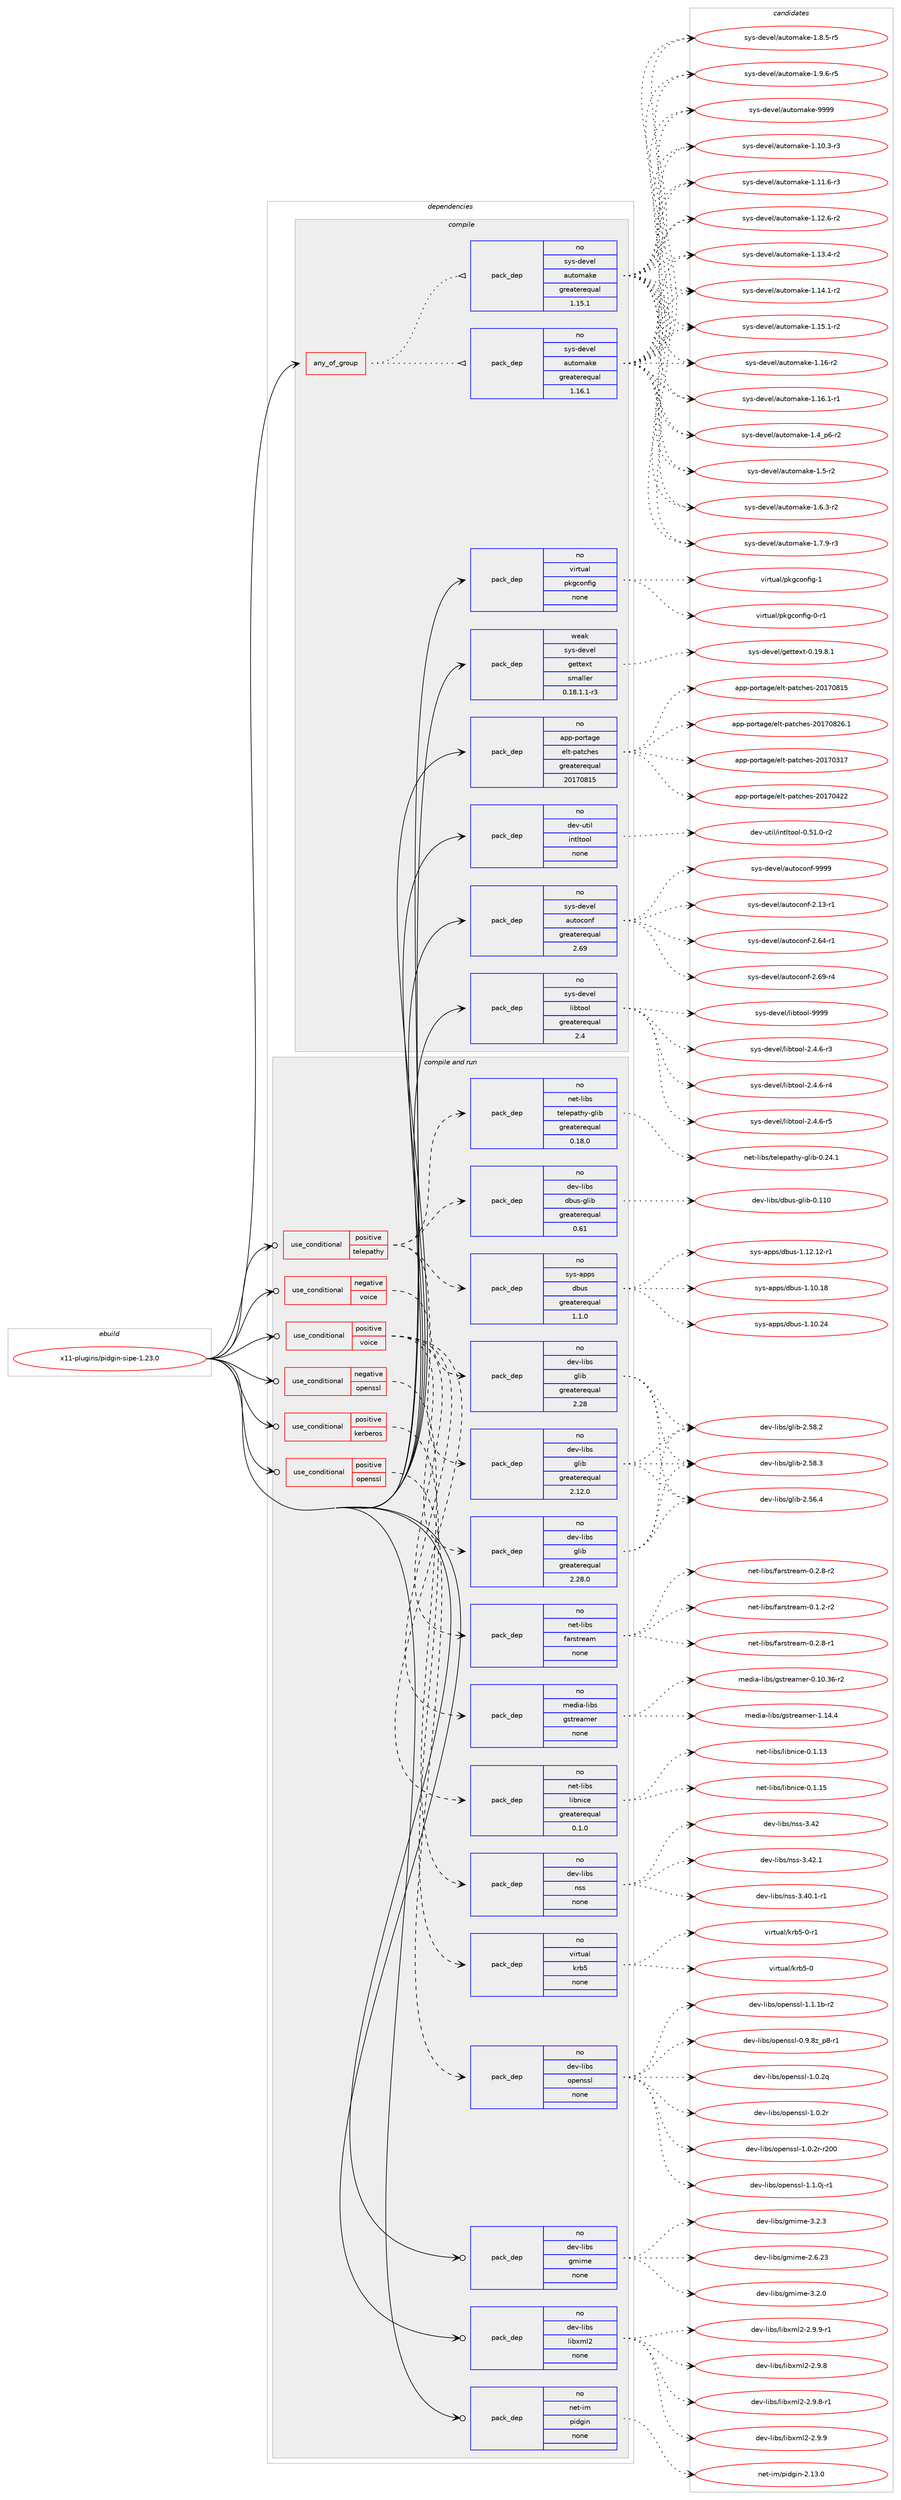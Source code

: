 digraph prolog {

# *************
# Graph options
# *************

newrank=true;
concentrate=true;
compound=true;
graph [rankdir=LR,fontname=Helvetica,fontsize=10,ranksep=1.5];#, ranksep=2.5, nodesep=0.2];
edge  [arrowhead=vee];
node  [fontname=Helvetica,fontsize=10];

# **********
# The ebuild
# **********

subgraph cluster_leftcol {
color=gray;
rank=same;
label=<<i>ebuild</i>>;
id [label="x11-plugins/pidgin-sipe-1.23.0", color=red, width=4, href="../x11-plugins/pidgin-sipe-1.23.0.svg"];
}

# ****************
# The dependencies
# ****************

subgraph cluster_midcol {
color=gray;
label=<<i>dependencies</i>>;
subgraph cluster_compile {
fillcolor="#eeeeee";
style=filled;
label=<<i>compile</i>>;
subgraph any28770 {
dependency1766891 [label=<<TABLE BORDER="0" CELLBORDER="1" CELLSPACING="0" CELLPADDING="4"><TR><TD CELLPADDING="10">any_of_group</TD></TR></TABLE>>, shape=none, color=red];subgraph pack1270157 {
dependency1766892 [label=<<TABLE BORDER="0" CELLBORDER="1" CELLSPACING="0" CELLPADDING="4" WIDTH="220"><TR><TD ROWSPAN="6" CELLPADDING="30">pack_dep</TD></TR><TR><TD WIDTH="110">no</TD></TR><TR><TD>sys-devel</TD></TR><TR><TD>automake</TD></TR><TR><TD>greaterequal</TD></TR><TR><TD>1.16.1</TD></TR></TABLE>>, shape=none, color=blue];
}
dependency1766891:e -> dependency1766892:w [weight=20,style="dotted",arrowhead="oinv"];
subgraph pack1270158 {
dependency1766893 [label=<<TABLE BORDER="0" CELLBORDER="1" CELLSPACING="0" CELLPADDING="4" WIDTH="220"><TR><TD ROWSPAN="6" CELLPADDING="30">pack_dep</TD></TR><TR><TD WIDTH="110">no</TD></TR><TR><TD>sys-devel</TD></TR><TR><TD>automake</TD></TR><TR><TD>greaterequal</TD></TR><TR><TD>1.15.1</TD></TR></TABLE>>, shape=none, color=blue];
}
dependency1766891:e -> dependency1766893:w [weight=20,style="dotted",arrowhead="oinv"];
}
id:e -> dependency1766891:w [weight=20,style="solid",arrowhead="vee"];
subgraph pack1270159 {
dependency1766894 [label=<<TABLE BORDER="0" CELLBORDER="1" CELLSPACING="0" CELLPADDING="4" WIDTH="220"><TR><TD ROWSPAN="6" CELLPADDING="30">pack_dep</TD></TR><TR><TD WIDTH="110">no</TD></TR><TR><TD>app-portage</TD></TR><TR><TD>elt-patches</TD></TR><TR><TD>greaterequal</TD></TR><TR><TD>20170815</TD></TR></TABLE>>, shape=none, color=blue];
}
id:e -> dependency1766894:w [weight=20,style="solid",arrowhead="vee"];
subgraph pack1270160 {
dependency1766895 [label=<<TABLE BORDER="0" CELLBORDER="1" CELLSPACING="0" CELLPADDING="4" WIDTH="220"><TR><TD ROWSPAN="6" CELLPADDING="30">pack_dep</TD></TR><TR><TD WIDTH="110">no</TD></TR><TR><TD>dev-util</TD></TR><TR><TD>intltool</TD></TR><TR><TD>none</TD></TR><TR><TD></TD></TR></TABLE>>, shape=none, color=blue];
}
id:e -> dependency1766895:w [weight=20,style="solid",arrowhead="vee"];
subgraph pack1270161 {
dependency1766896 [label=<<TABLE BORDER="0" CELLBORDER="1" CELLSPACING="0" CELLPADDING="4" WIDTH="220"><TR><TD ROWSPAN="6" CELLPADDING="30">pack_dep</TD></TR><TR><TD WIDTH="110">no</TD></TR><TR><TD>sys-devel</TD></TR><TR><TD>autoconf</TD></TR><TR><TD>greaterequal</TD></TR><TR><TD>2.69</TD></TR></TABLE>>, shape=none, color=blue];
}
id:e -> dependency1766896:w [weight=20,style="solid",arrowhead="vee"];
subgraph pack1270162 {
dependency1766897 [label=<<TABLE BORDER="0" CELLBORDER="1" CELLSPACING="0" CELLPADDING="4" WIDTH="220"><TR><TD ROWSPAN="6" CELLPADDING="30">pack_dep</TD></TR><TR><TD WIDTH="110">no</TD></TR><TR><TD>sys-devel</TD></TR><TR><TD>libtool</TD></TR><TR><TD>greaterequal</TD></TR><TR><TD>2.4</TD></TR></TABLE>>, shape=none, color=blue];
}
id:e -> dependency1766897:w [weight=20,style="solid",arrowhead="vee"];
subgraph pack1270163 {
dependency1766898 [label=<<TABLE BORDER="0" CELLBORDER="1" CELLSPACING="0" CELLPADDING="4" WIDTH="220"><TR><TD ROWSPAN="6" CELLPADDING="30">pack_dep</TD></TR><TR><TD WIDTH="110">no</TD></TR><TR><TD>virtual</TD></TR><TR><TD>pkgconfig</TD></TR><TR><TD>none</TD></TR><TR><TD></TD></TR></TABLE>>, shape=none, color=blue];
}
id:e -> dependency1766898:w [weight=20,style="solid",arrowhead="vee"];
subgraph pack1270164 {
dependency1766899 [label=<<TABLE BORDER="0" CELLBORDER="1" CELLSPACING="0" CELLPADDING="4" WIDTH="220"><TR><TD ROWSPAN="6" CELLPADDING="30">pack_dep</TD></TR><TR><TD WIDTH="110">weak</TD></TR><TR><TD>sys-devel</TD></TR><TR><TD>gettext</TD></TR><TR><TD>smaller</TD></TR><TR><TD>0.18.1.1-r3</TD></TR></TABLE>>, shape=none, color=blue];
}
id:e -> dependency1766899:w [weight=20,style="solid",arrowhead="vee"];
}
subgraph cluster_compileandrun {
fillcolor="#eeeeee";
style=filled;
label=<<i>compile and run</i>>;
subgraph cond466953 {
dependency1766900 [label=<<TABLE BORDER="0" CELLBORDER="1" CELLSPACING="0" CELLPADDING="4"><TR><TD ROWSPAN="3" CELLPADDING="10">use_conditional</TD></TR><TR><TD>negative</TD></TR><TR><TD>openssl</TD></TR></TABLE>>, shape=none, color=red];
subgraph pack1270165 {
dependency1766901 [label=<<TABLE BORDER="0" CELLBORDER="1" CELLSPACING="0" CELLPADDING="4" WIDTH="220"><TR><TD ROWSPAN="6" CELLPADDING="30">pack_dep</TD></TR><TR><TD WIDTH="110">no</TD></TR><TR><TD>dev-libs</TD></TR><TR><TD>nss</TD></TR><TR><TD>none</TD></TR><TR><TD></TD></TR></TABLE>>, shape=none, color=blue];
}
dependency1766900:e -> dependency1766901:w [weight=20,style="dashed",arrowhead="vee"];
}
id:e -> dependency1766900:w [weight=20,style="solid",arrowhead="odotvee"];
subgraph cond466954 {
dependency1766902 [label=<<TABLE BORDER="0" CELLBORDER="1" CELLSPACING="0" CELLPADDING="4"><TR><TD ROWSPAN="3" CELLPADDING="10">use_conditional</TD></TR><TR><TD>negative</TD></TR><TR><TD>voice</TD></TR></TABLE>>, shape=none, color=red];
subgraph pack1270166 {
dependency1766903 [label=<<TABLE BORDER="0" CELLBORDER="1" CELLSPACING="0" CELLPADDING="4" WIDTH="220"><TR><TD ROWSPAN="6" CELLPADDING="30">pack_dep</TD></TR><TR><TD WIDTH="110">no</TD></TR><TR><TD>dev-libs</TD></TR><TR><TD>glib</TD></TR><TR><TD>greaterequal</TD></TR><TR><TD>2.12.0</TD></TR></TABLE>>, shape=none, color=blue];
}
dependency1766902:e -> dependency1766903:w [weight=20,style="dashed",arrowhead="vee"];
}
id:e -> dependency1766902:w [weight=20,style="solid",arrowhead="odotvee"];
subgraph cond466955 {
dependency1766904 [label=<<TABLE BORDER="0" CELLBORDER="1" CELLSPACING="0" CELLPADDING="4"><TR><TD ROWSPAN="3" CELLPADDING="10">use_conditional</TD></TR><TR><TD>positive</TD></TR><TR><TD>kerberos</TD></TR></TABLE>>, shape=none, color=red];
subgraph pack1270167 {
dependency1766905 [label=<<TABLE BORDER="0" CELLBORDER="1" CELLSPACING="0" CELLPADDING="4" WIDTH="220"><TR><TD ROWSPAN="6" CELLPADDING="30">pack_dep</TD></TR><TR><TD WIDTH="110">no</TD></TR><TR><TD>virtual</TD></TR><TR><TD>krb5</TD></TR><TR><TD>none</TD></TR><TR><TD></TD></TR></TABLE>>, shape=none, color=blue];
}
dependency1766904:e -> dependency1766905:w [weight=20,style="dashed",arrowhead="vee"];
}
id:e -> dependency1766904:w [weight=20,style="solid",arrowhead="odotvee"];
subgraph cond466956 {
dependency1766906 [label=<<TABLE BORDER="0" CELLBORDER="1" CELLSPACING="0" CELLPADDING="4"><TR><TD ROWSPAN="3" CELLPADDING="10">use_conditional</TD></TR><TR><TD>positive</TD></TR><TR><TD>openssl</TD></TR></TABLE>>, shape=none, color=red];
subgraph pack1270168 {
dependency1766907 [label=<<TABLE BORDER="0" CELLBORDER="1" CELLSPACING="0" CELLPADDING="4" WIDTH="220"><TR><TD ROWSPAN="6" CELLPADDING="30">pack_dep</TD></TR><TR><TD WIDTH="110">no</TD></TR><TR><TD>dev-libs</TD></TR><TR><TD>openssl</TD></TR><TR><TD>none</TD></TR><TR><TD></TD></TR></TABLE>>, shape=none, color=blue];
}
dependency1766906:e -> dependency1766907:w [weight=20,style="dashed",arrowhead="vee"];
}
id:e -> dependency1766906:w [weight=20,style="solid",arrowhead="odotvee"];
subgraph cond466957 {
dependency1766908 [label=<<TABLE BORDER="0" CELLBORDER="1" CELLSPACING="0" CELLPADDING="4"><TR><TD ROWSPAN="3" CELLPADDING="10">use_conditional</TD></TR><TR><TD>positive</TD></TR><TR><TD>telepathy</TD></TR></TABLE>>, shape=none, color=red];
subgraph pack1270169 {
dependency1766909 [label=<<TABLE BORDER="0" CELLBORDER="1" CELLSPACING="0" CELLPADDING="4" WIDTH="220"><TR><TD ROWSPAN="6" CELLPADDING="30">pack_dep</TD></TR><TR><TD WIDTH="110">no</TD></TR><TR><TD>sys-apps</TD></TR><TR><TD>dbus</TD></TR><TR><TD>greaterequal</TD></TR><TR><TD>1.1.0</TD></TR></TABLE>>, shape=none, color=blue];
}
dependency1766908:e -> dependency1766909:w [weight=20,style="dashed",arrowhead="vee"];
subgraph pack1270170 {
dependency1766910 [label=<<TABLE BORDER="0" CELLBORDER="1" CELLSPACING="0" CELLPADDING="4" WIDTH="220"><TR><TD ROWSPAN="6" CELLPADDING="30">pack_dep</TD></TR><TR><TD WIDTH="110">no</TD></TR><TR><TD>dev-libs</TD></TR><TR><TD>dbus-glib</TD></TR><TR><TD>greaterequal</TD></TR><TR><TD>0.61</TD></TR></TABLE>>, shape=none, color=blue];
}
dependency1766908:e -> dependency1766910:w [weight=20,style="dashed",arrowhead="vee"];
subgraph pack1270171 {
dependency1766911 [label=<<TABLE BORDER="0" CELLBORDER="1" CELLSPACING="0" CELLPADDING="4" WIDTH="220"><TR><TD ROWSPAN="6" CELLPADDING="30">pack_dep</TD></TR><TR><TD WIDTH="110">no</TD></TR><TR><TD>dev-libs</TD></TR><TR><TD>glib</TD></TR><TR><TD>greaterequal</TD></TR><TR><TD>2.28</TD></TR></TABLE>>, shape=none, color=blue];
}
dependency1766908:e -> dependency1766911:w [weight=20,style="dashed",arrowhead="vee"];
subgraph pack1270172 {
dependency1766912 [label=<<TABLE BORDER="0" CELLBORDER="1" CELLSPACING="0" CELLPADDING="4" WIDTH="220"><TR><TD ROWSPAN="6" CELLPADDING="30">pack_dep</TD></TR><TR><TD WIDTH="110">no</TD></TR><TR><TD>net-libs</TD></TR><TR><TD>telepathy-glib</TD></TR><TR><TD>greaterequal</TD></TR><TR><TD>0.18.0</TD></TR></TABLE>>, shape=none, color=blue];
}
dependency1766908:e -> dependency1766912:w [weight=20,style="dashed",arrowhead="vee"];
}
id:e -> dependency1766908:w [weight=20,style="solid",arrowhead="odotvee"];
subgraph cond466958 {
dependency1766913 [label=<<TABLE BORDER="0" CELLBORDER="1" CELLSPACING="0" CELLPADDING="4"><TR><TD ROWSPAN="3" CELLPADDING="10">use_conditional</TD></TR><TR><TD>positive</TD></TR><TR><TD>voice</TD></TR></TABLE>>, shape=none, color=red];
subgraph pack1270173 {
dependency1766914 [label=<<TABLE BORDER="0" CELLBORDER="1" CELLSPACING="0" CELLPADDING="4" WIDTH="220"><TR><TD ROWSPAN="6" CELLPADDING="30">pack_dep</TD></TR><TR><TD WIDTH="110">no</TD></TR><TR><TD>dev-libs</TD></TR><TR><TD>glib</TD></TR><TR><TD>greaterequal</TD></TR><TR><TD>2.28.0</TD></TR></TABLE>>, shape=none, color=blue];
}
dependency1766913:e -> dependency1766914:w [weight=20,style="dashed",arrowhead="vee"];
subgraph pack1270174 {
dependency1766915 [label=<<TABLE BORDER="0" CELLBORDER="1" CELLSPACING="0" CELLPADDING="4" WIDTH="220"><TR><TD ROWSPAN="6" CELLPADDING="30">pack_dep</TD></TR><TR><TD WIDTH="110">no</TD></TR><TR><TD>net-libs</TD></TR><TR><TD>libnice</TD></TR><TR><TD>greaterequal</TD></TR><TR><TD>0.1.0</TD></TR></TABLE>>, shape=none, color=blue];
}
dependency1766913:e -> dependency1766915:w [weight=20,style="dashed",arrowhead="vee"];
subgraph pack1270175 {
dependency1766916 [label=<<TABLE BORDER="0" CELLBORDER="1" CELLSPACING="0" CELLPADDING="4" WIDTH="220"><TR><TD ROWSPAN="6" CELLPADDING="30">pack_dep</TD></TR><TR><TD WIDTH="110">no</TD></TR><TR><TD>media-libs</TD></TR><TR><TD>gstreamer</TD></TR><TR><TD>none</TD></TR><TR><TD></TD></TR></TABLE>>, shape=none, color=blue];
}
dependency1766913:e -> dependency1766916:w [weight=20,style="dashed",arrowhead="vee"];
subgraph pack1270176 {
dependency1766917 [label=<<TABLE BORDER="0" CELLBORDER="1" CELLSPACING="0" CELLPADDING="4" WIDTH="220"><TR><TD ROWSPAN="6" CELLPADDING="30">pack_dep</TD></TR><TR><TD WIDTH="110">no</TD></TR><TR><TD>net-libs</TD></TR><TR><TD>farstream</TD></TR><TR><TD>none</TD></TR><TR><TD></TD></TR></TABLE>>, shape=none, color=blue];
}
dependency1766913:e -> dependency1766917:w [weight=20,style="dashed",arrowhead="vee"];
}
id:e -> dependency1766913:w [weight=20,style="solid",arrowhead="odotvee"];
subgraph pack1270177 {
dependency1766918 [label=<<TABLE BORDER="0" CELLBORDER="1" CELLSPACING="0" CELLPADDING="4" WIDTH="220"><TR><TD ROWSPAN="6" CELLPADDING="30">pack_dep</TD></TR><TR><TD WIDTH="110">no</TD></TR><TR><TD>dev-libs</TD></TR><TR><TD>gmime</TD></TR><TR><TD>none</TD></TR><TR><TD></TD></TR></TABLE>>, shape=none, color=blue];
}
id:e -> dependency1766918:w [weight=20,style="solid",arrowhead="odotvee"];
subgraph pack1270178 {
dependency1766919 [label=<<TABLE BORDER="0" CELLBORDER="1" CELLSPACING="0" CELLPADDING="4" WIDTH="220"><TR><TD ROWSPAN="6" CELLPADDING="30">pack_dep</TD></TR><TR><TD WIDTH="110">no</TD></TR><TR><TD>dev-libs</TD></TR><TR><TD>libxml2</TD></TR><TR><TD>none</TD></TR><TR><TD></TD></TR></TABLE>>, shape=none, color=blue];
}
id:e -> dependency1766919:w [weight=20,style="solid",arrowhead="odotvee"];
subgraph pack1270179 {
dependency1766920 [label=<<TABLE BORDER="0" CELLBORDER="1" CELLSPACING="0" CELLPADDING="4" WIDTH="220"><TR><TD ROWSPAN="6" CELLPADDING="30">pack_dep</TD></TR><TR><TD WIDTH="110">no</TD></TR><TR><TD>net-im</TD></TR><TR><TD>pidgin</TD></TR><TR><TD>none</TD></TR><TR><TD></TD></TR></TABLE>>, shape=none, color=blue];
}
id:e -> dependency1766920:w [weight=20,style="solid",arrowhead="odotvee"];
}
subgraph cluster_run {
fillcolor="#eeeeee";
style=filled;
label=<<i>run</i>>;
}
}

# **************
# The candidates
# **************

subgraph cluster_choices {
rank=same;
color=gray;
label=<<i>candidates</i>>;

subgraph choice1270157 {
color=black;
nodesep=1;
choice11512111545100101118101108479711711611110997107101454946494846514511451 [label="sys-devel/automake-1.10.3-r3", color=red, width=4,href="../sys-devel/automake-1.10.3-r3.svg"];
choice11512111545100101118101108479711711611110997107101454946494946544511451 [label="sys-devel/automake-1.11.6-r3", color=red, width=4,href="../sys-devel/automake-1.11.6-r3.svg"];
choice11512111545100101118101108479711711611110997107101454946495046544511450 [label="sys-devel/automake-1.12.6-r2", color=red, width=4,href="../sys-devel/automake-1.12.6-r2.svg"];
choice11512111545100101118101108479711711611110997107101454946495146524511450 [label="sys-devel/automake-1.13.4-r2", color=red, width=4,href="../sys-devel/automake-1.13.4-r2.svg"];
choice11512111545100101118101108479711711611110997107101454946495246494511450 [label="sys-devel/automake-1.14.1-r2", color=red, width=4,href="../sys-devel/automake-1.14.1-r2.svg"];
choice11512111545100101118101108479711711611110997107101454946495346494511450 [label="sys-devel/automake-1.15.1-r2", color=red, width=4,href="../sys-devel/automake-1.15.1-r2.svg"];
choice1151211154510010111810110847971171161111099710710145494649544511450 [label="sys-devel/automake-1.16-r2", color=red, width=4,href="../sys-devel/automake-1.16-r2.svg"];
choice11512111545100101118101108479711711611110997107101454946495446494511449 [label="sys-devel/automake-1.16.1-r1", color=red, width=4,href="../sys-devel/automake-1.16.1-r1.svg"];
choice115121115451001011181011084797117116111109971071014549465295112544511450 [label="sys-devel/automake-1.4_p6-r2", color=red, width=4,href="../sys-devel/automake-1.4_p6-r2.svg"];
choice11512111545100101118101108479711711611110997107101454946534511450 [label="sys-devel/automake-1.5-r2", color=red, width=4,href="../sys-devel/automake-1.5-r2.svg"];
choice115121115451001011181011084797117116111109971071014549465446514511450 [label="sys-devel/automake-1.6.3-r2", color=red, width=4,href="../sys-devel/automake-1.6.3-r2.svg"];
choice115121115451001011181011084797117116111109971071014549465546574511451 [label="sys-devel/automake-1.7.9-r3", color=red, width=4,href="../sys-devel/automake-1.7.9-r3.svg"];
choice115121115451001011181011084797117116111109971071014549465646534511453 [label="sys-devel/automake-1.8.5-r5", color=red, width=4,href="../sys-devel/automake-1.8.5-r5.svg"];
choice115121115451001011181011084797117116111109971071014549465746544511453 [label="sys-devel/automake-1.9.6-r5", color=red, width=4,href="../sys-devel/automake-1.9.6-r5.svg"];
choice115121115451001011181011084797117116111109971071014557575757 [label="sys-devel/automake-9999", color=red, width=4,href="../sys-devel/automake-9999.svg"];
dependency1766892:e -> choice11512111545100101118101108479711711611110997107101454946494846514511451:w [style=dotted,weight="100"];
dependency1766892:e -> choice11512111545100101118101108479711711611110997107101454946494946544511451:w [style=dotted,weight="100"];
dependency1766892:e -> choice11512111545100101118101108479711711611110997107101454946495046544511450:w [style=dotted,weight="100"];
dependency1766892:e -> choice11512111545100101118101108479711711611110997107101454946495146524511450:w [style=dotted,weight="100"];
dependency1766892:e -> choice11512111545100101118101108479711711611110997107101454946495246494511450:w [style=dotted,weight="100"];
dependency1766892:e -> choice11512111545100101118101108479711711611110997107101454946495346494511450:w [style=dotted,weight="100"];
dependency1766892:e -> choice1151211154510010111810110847971171161111099710710145494649544511450:w [style=dotted,weight="100"];
dependency1766892:e -> choice11512111545100101118101108479711711611110997107101454946495446494511449:w [style=dotted,weight="100"];
dependency1766892:e -> choice115121115451001011181011084797117116111109971071014549465295112544511450:w [style=dotted,weight="100"];
dependency1766892:e -> choice11512111545100101118101108479711711611110997107101454946534511450:w [style=dotted,weight="100"];
dependency1766892:e -> choice115121115451001011181011084797117116111109971071014549465446514511450:w [style=dotted,weight="100"];
dependency1766892:e -> choice115121115451001011181011084797117116111109971071014549465546574511451:w [style=dotted,weight="100"];
dependency1766892:e -> choice115121115451001011181011084797117116111109971071014549465646534511453:w [style=dotted,weight="100"];
dependency1766892:e -> choice115121115451001011181011084797117116111109971071014549465746544511453:w [style=dotted,weight="100"];
dependency1766892:e -> choice115121115451001011181011084797117116111109971071014557575757:w [style=dotted,weight="100"];
}
subgraph choice1270158 {
color=black;
nodesep=1;
choice11512111545100101118101108479711711611110997107101454946494846514511451 [label="sys-devel/automake-1.10.3-r3", color=red, width=4,href="../sys-devel/automake-1.10.3-r3.svg"];
choice11512111545100101118101108479711711611110997107101454946494946544511451 [label="sys-devel/automake-1.11.6-r3", color=red, width=4,href="../sys-devel/automake-1.11.6-r3.svg"];
choice11512111545100101118101108479711711611110997107101454946495046544511450 [label="sys-devel/automake-1.12.6-r2", color=red, width=4,href="../sys-devel/automake-1.12.6-r2.svg"];
choice11512111545100101118101108479711711611110997107101454946495146524511450 [label="sys-devel/automake-1.13.4-r2", color=red, width=4,href="../sys-devel/automake-1.13.4-r2.svg"];
choice11512111545100101118101108479711711611110997107101454946495246494511450 [label="sys-devel/automake-1.14.1-r2", color=red, width=4,href="../sys-devel/automake-1.14.1-r2.svg"];
choice11512111545100101118101108479711711611110997107101454946495346494511450 [label="sys-devel/automake-1.15.1-r2", color=red, width=4,href="../sys-devel/automake-1.15.1-r2.svg"];
choice1151211154510010111810110847971171161111099710710145494649544511450 [label="sys-devel/automake-1.16-r2", color=red, width=4,href="../sys-devel/automake-1.16-r2.svg"];
choice11512111545100101118101108479711711611110997107101454946495446494511449 [label="sys-devel/automake-1.16.1-r1", color=red, width=4,href="../sys-devel/automake-1.16.1-r1.svg"];
choice115121115451001011181011084797117116111109971071014549465295112544511450 [label="sys-devel/automake-1.4_p6-r2", color=red, width=4,href="../sys-devel/automake-1.4_p6-r2.svg"];
choice11512111545100101118101108479711711611110997107101454946534511450 [label="sys-devel/automake-1.5-r2", color=red, width=4,href="../sys-devel/automake-1.5-r2.svg"];
choice115121115451001011181011084797117116111109971071014549465446514511450 [label="sys-devel/automake-1.6.3-r2", color=red, width=4,href="../sys-devel/automake-1.6.3-r2.svg"];
choice115121115451001011181011084797117116111109971071014549465546574511451 [label="sys-devel/automake-1.7.9-r3", color=red, width=4,href="../sys-devel/automake-1.7.9-r3.svg"];
choice115121115451001011181011084797117116111109971071014549465646534511453 [label="sys-devel/automake-1.8.5-r5", color=red, width=4,href="../sys-devel/automake-1.8.5-r5.svg"];
choice115121115451001011181011084797117116111109971071014549465746544511453 [label="sys-devel/automake-1.9.6-r5", color=red, width=4,href="../sys-devel/automake-1.9.6-r5.svg"];
choice115121115451001011181011084797117116111109971071014557575757 [label="sys-devel/automake-9999", color=red, width=4,href="../sys-devel/automake-9999.svg"];
dependency1766893:e -> choice11512111545100101118101108479711711611110997107101454946494846514511451:w [style=dotted,weight="100"];
dependency1766893:e -> choice11512111545100101118101108479711711611110997107101454946494946544511451:w [style=dotted,weight="100"];
dependency1766893:e -> choice11512111545100101118101108479711711611110997107101454946495046544511450:w [style=dotted,weight="100"];
dependency1766893:e -> choice11512111545100101118101108479711711611110997107101454946495146524511450:w [style=dotted,weight="100"];
dependency1766893:e -> choice11512111545100101118101108479711711611110997107101454946495246494511450:w [style=dotted,weight="100"];
dependency1766893:e -> choice11512111545100101118101108479711711611110997107101454946495346494511450:w [style=dotted,weight="100"];
dependency1766893:e -> choice1151211154510010111810110847971171161111099710710145494649544511450:w [style=dotted,weight="100"];
dependency1766893:e -> choice11512111545100101118101108479711711611110997107101454946495446494511449:w [style=dotted,weight="100"];
dependency1766893:e -> choice115121115451001011181011084797117116111109971071014549465295112544511450:w [style=dotted,weight="100"];
dependency1766893:e -> choice11512111545100101118101108479711711611110997107101454946534511450:w [style=dotted,weight="100"];
dependency1766893:e -> choice115121115451001011181011084797117116111109971071014549465446514511450:w [style=dotted,weight="100"];
dependency1766893:e -> choice115121115451001011181011084797117116111109971071014549465546574511451:w [style=dotted,weight="100"];
dependency1766893:e -> choice115121115451001011181011084797117116111109971071014549465646534511453:w [style=dotted,weight="100"];
dependency1766893:e -> choice115121115451001011181011084797117116111109971071014549465746544511453:w [style=dotted,weight="100"];
dependency1766893:e -> choice115121115451001011181011084797117116111109971071014557575757:w [style=dotted,weight="100"];
}
subgraph choice1270159 {
color=black;
nodesep=1;
choice97112112451121111141169710310147101108116451129711699104101115455048495548514955 [label="app-portage/elt-patches-20170317", color=red, width=4,href="../app-portage/elt-patches-20170317.svg"];
choice97112112451121111141169710310147101108116451129711699104101115455048495548525050 [label="app-portage/elt-patches-20170422", color=red, width=4,href="../app-portage/elt-patches-20170422.svg"];
choice97112112451121111141169710310147101108116451129711699104101115455048495548564953 [label="app-portage/elt-patches-20170815", color=red, width=4,href="../app-portage/elt-patches-20170815.svg"];
choice971121124511211111411697103101471011081164511297116991041011154550484955485650544649 [label="app-portage/elt-patches-20170826.1", color=red, width=4,href="../app-portage/elt-patches-20170826.1.svg"];
dependency1766894:e -> choice97112112451121111141169710310147101108116451129711699104101115455048495548514955:w [style=dotted,weight="100"];
dependency1766894:e -> choice97112112451121111141169710310147101108116451129711699104101115455048495548525050:w [style=dotted,weight="100"];
dependency1766894:e -> choice97112112451121111141169710310147101108116451129711699104101115455048495548564953:w [style=dotted,weight="100"];
dependency1766894:e -> choice971121124511211111411697103101471011081164511297116991041011154550484955485650544649:w [style=dotted,weight="100"];
}
subgraph choice1270160 {
color=black;
nodesep=1;
choice1001011184511711610510847105110116108116111111108454846534946484511450 [label="dev-util/intltool-0.51.0-r2", color=red, width=4,href="../dev-util/intltool-0.51.0-r2.svg"];
dependency1766895:e -> choice1001011184511711610510847105110116108116111111108454846534946484511450:w [style=dotted,weight="100"];
}
subgraph choice1270161 {
color=black;
nodesep=1;
choice1151211154510010111810110847971171161119911111010245504649514511449 [label="sys-devel/autoconf-2.13-r1", color=red, width=4,href="../sys-devel/autoconf-2.13-r1.svg"];
choice1151211154510010111810110847971171161119911111010245504654524511449 [label="sys-devel/autoconf-2.64-r1", color=red, width=4,href="../sys-devel/autoconf-2.64-r1.svg"];
choice1151211154510010111810110847971171161119911111010245504654574511452 [label="sys-devel/autoconf-2.69-r4", color=red, width=4,href="../sys-devel/autoconf-2.69-r4.svg"];
choice115121115451001011181011084797117116111991111101024557575757 [label="sys-devel/autoconf-9999", color=red, width=4,href="../sys-devel/autoconf-9999.svg"];
dependency1766896:e -> choice1151211154510010111810110847971171161119911111010245504649514511449:w [style=dotted,weight="100"];
dependency1766896:e -> choice1151211154510010111810110847971171161119911111010245504654524511449:w [style=dotted,weight="100"];
dependency1766896:e -> choice1151211154510010111810110847971171161119911111010245504654574511452:w [style=dotted,weight="100"];
dependency1766896:e -> choice115121115451001011181011084797117116111991111101024557575757:w [style=dotted,weight="100"];
}
subgraph choice1270162 {
color=black;
nodesep=1;
choice1151211154510010111810110847108105981161111111084550465246544511451 [label="sys-devel/libtool-2.4.6-r3", color=red, width=4,href="../sys-devel/libtool-2.4.6-r3.svg"];
choice1151211154510010111810110847108105981161111111084550465246544511452 [label="sys-devel/libtool-2.4.6-r4", color=red, width=4,href="../sys-devel/libtool-2.4.6-r4.svg"];
choice1151211154510010111810110847108105981161111111084550465246544511453 [label="sys-devel/libtool-2.4.6-r5", color=red, width=4,href="../sys-devel/libtool-2.4.6-r5.svg"];
choice1151211154510010111810110847108105981161111111084557575757 [label="sys-devel/libtool-9999", color=red, width=4,href="../sys-devel/libtool-9999.svg"];
dependency1766897:e -> choice1151211154510010111810110847108105981161111111084550465246544511451:w [style=dotted,weight="100"];
dependency1766897:e -> choice1151211154510010111810110847108105981161111111084550465246544511452:w [style=dotted,weight="100"];
dependency1766897:e -> choice1151211154510010111810110847108105981161111111084550465246544511453:w [style=dotted,weight="100"];
dependency1766897:e -> choice1151211154510010111810110847108105981161111111084557575757:w [style=dotted,weight="100"];
}
subgraph choice1270163 {
color=black;
nodesep=1;
choice11810511411611797108471121071039911111010210510345484511449 [label="virtual/pkgconfig-0-r1", color=red, width=4,href="../virtual/pkgconfig-0-r1.svg"];
choice1181051141161179710847112107103991111101021051034549 [label="virtual/pkgconfig-1", color=red, width=4,href="../virtual/pkgconfig-1.svg"];
dependency1766898:e -> choice11810511411611797108471121071039911111010210510345484511449:w [style=dotted,weight="100"];
dependency1766898:e -> choice1181051141161179710847112107103991111101021051034549:w [style=dotted,weight="100"];
}
subgraph choice1270164 {
color=black;
nodesep=1;
choice1151211154510010111810110847103101116116101120116454846495746564649 [label="sys-devel/gettext-0.19.8.1", color=red, width=4,href="../sys-devel/gettext-0.19.8.1.svg"];
dependency1766899:e -> choice1151211154510010111810110847103101116116101120116454846495746564649:w [style=dotted,weight="100"];
}
subgraph choice1270165 {
color=black;
nodesep=1;
choice100101118451081059811547110115115455146524846494511449 [label="dev-libs/nss-3.40.1-r1", color=red, width=4,href="../dev-libs/nss-3.40.1-r1.svg"];
choice1001011184510810598115471101151154551465250 [label="dev-libs/nss-3.42", color=red, width=4,href="../dev-libs/nss-3.42.svg"];
choice10010111845108105981154711011511545514652504649 [label="dev-libs/nss-3.42.1", color=red, width=4,href="../dev-libs/nss-3.42.1.svg"];
dependency1766901:e -> choice100101118451081059811547110115115455146524846494511449:w [style=dotted,weight="100"];
dependency1766901:e -> choice1001011184510810598115471101151154551465250:w [style=dotted,weight="100"];
dependency1766901:e -> choice10010111845108105981154711011511545514652504649:w [style=dotted,weight="100"];
}
subgraph choice1270166 {
color=black;
nodesep=1;
choice1001011184510810598115471031081059845504653544652 [label="dev-libs/glib-2.56.4", color=red, width=4,href="../dev-libs/glib-2.56.4.svg"];
choice1001011184510810598115471031081059845504653564650 [label="dev-libs/glib-2.58.2", color=red, width=4,href="../dev-libs/glib-2.58.2.svg"];
choice1001011184510810598115471031081059845504653564651 [label="dev-libs/glib-2.58.3", color=red, width=4,href="../dev-libs/glib-2.58.3.svg"];
dependency1766903:e -> choice1001011184510810598115471031081059845504653544652:w [style=dotted,weight="100"];
dependency1766903:e -> choice1001011184510810598115471031081059845504653564650:w [style=dotted,weight="100"];
dependency1766903:e -> choice1001011184510810598115471031081059845504653564651:w [style=dotted,weight="100"];
}
subgraph choice1270167 {
color=black;
nodesep=1;
choice118105114116117971084710711498534548 [label="virtual/krb5-0", color=red, width=4,href="../virtual/krb5-0.svg"];
choice1181051141161179710847107114985345484511449 [label="virtual/krb5-0-r1", color=red, width=4,href="../virtual/krb5-0-r1.svg"];
dependency1766905:e -> choice118105114116117971084710711498534548:w [style=dotted,weight="100"];
dependency1766905:e -> choice1181051141161179710847107114985345484511449:w [style=dotted,weight="100"];
}
subgraph choice1270168 {
color=black;
nodesep=1;
choice10010111845108105981154711111210111011511510845484657465612295112564511449 [label="dev-libs/openssl-0.9.8z_p8-r1", color=red, width=4,href="../dev-libs/openssl-0.9.8z_p8-r1.svg"];
choice100101118451081059811547111112101110115115108454946484650113 [label="dev-libs/openssl-1.0.2q", color=red, width=4,href="../dev-libs/openssl-1.0.2q.svg"];
choice100101118451081059811547111112101110115115108454946484650114 [label="dev-libs/openssl-1.0.2r", color=red, width=4,href="../dev-libs/openssl-1.0.2r.svg"];
choice10010111845108105981154711111210111011511510845494648465011445114504848 [label="dev-libs/openssl-1.0.2r-r200", color=red, width=4,href="../dev-libs/openssl-1.0.2r-r200.svg"];
choice1001011184510810598115471111121011101151151084549464946481064511449 [label="dev-libs/openssl-1.1.0j-r1", color=red, width=4,href="../dev-libs/openssl-1.1.0j-r1.svg"];
choice100101118451081059811547111112101110115115108454946494649984511450 [label="dev-libs/openssl-1.1.1b-r2", color=red, width=4,href="../dev-libs/openssl-1.1.1b-r2.svg"];
dependency1766907:e -> choice10010111845108105981154711111210111011511510845484657465612295112564511449:w [style=dotted,weight="100"];
dependency1766907:e -> choice100101118451081059811547111112101110115115108454946484650113:w [style=dotted,weight="100"];
dependency1766907:e -> choice100101118451081059811547111112101110115115108454946484650114:w [style=dotted,weight="100"];
dependency1766907:e -> choice10010111845108105981154711111210111011511510845494648465011445114504848:w [style=dotted,weight="100"];
dependency1766907:e -> choice1001011184510810598115471111121011101151151084549464946481064511449:w [style=dotted,weight="100"];
dependency1766907:e -> choice100101118451081059811547111112101110115115108454946494649984511450:w [style=dotted,weight="100"];
}
subgraph choice1270169 {
color=black;
nodesep=1;
choice115121115459711211211547100981171154549464948464956 [label="sys-apps/dbus-1.10.18", color=red, width=4,href="../sys-apps/dbus-1.10.18.svg"];
choice115121115459711211211547100981171154549464948465052 [label="sys-apps/dbus-1.10.24", color=red, width=4,href="../sys-apps/dbus-1.10.24.svg"];
choice1151211154597112112115471009811711545494649504649504511449 [label="sys-apps/dbus-1.12.12-r1", color=red, width=4,href="../sys-apps/dbus-1.12.12-r1.svg"];
dependency1766909:e -> choice115121115459711211211547100981171154549464948464956:w [style=dotted,weight="100"];
dependency1766909:e -> choice115121115459711211211547100981171154549464948465052:w [style=dotted,weight="100"];
dependency1766909:e -> choice1151211154597112112115471009811711545494649504649504511449:w [style=dotted,weight="100"];
}
subgraph choice1270170 {
color=black;
nodesep=1;
choice100101118451081059811547100981171154510310810598454846494948 [label="dev-libs/dbus-glib-0.110", color=red, width=4,href="../dev-libs/dbus-glib-0.110.svg"];
dependency1766910:e -> choice100101118451081059811547100981171154510310810598454846494948:w [style=dotted,weight="100"];
}
subgraph choice1270171 {
color=black;
nodesep=1;
choice1001011184510810598115471031081059845504653544652 [label="dev-libs/glib-2.56.4", color=red, width=4,href="../dev-libs/glib-2.56.4.svg"];
choice1001011184510810598115471031081059845504653564650 [label="dev-libs/glib-2.58.2", color=red, width=4,href="../dev-libs/glib-2.58.2.svg"];
choice1001011184510810598115471031081059845504653564651 [label="dev-libs/glib-2.58.3", color=red, width=4,href="../dev-libs/glib-2.58.3.svg"];
dependency1766911:e -> choice1001011184510810598115471031081059845504653544652:w [style=dotted,weight="100"];
dependency1766911:e -> choice1001011184510810598115471031081059845504653564650:w [style=dotted,weight="100"];
dependency1766911:e -> choice1001011184510810598115471031081059845504653564651:w [style=dotted,weight="100"];
}
subgraph choice1270172 {
color=black;
nodesep=1;
choice11010111645108105981154711610110810111297116104121451031081059845484650524649 [label="net-libs/telepathy-glib-0.24.1", color=red, width=4,href="../net-libs/telepathy-glib-0.24.1.svg"];
dependency1766912:e -> choice11010111645108105981154711610110810111297116104121451031081059845484650524649:w [style=dotted,weight="100"];
}
subgraph choice1270173 {
color=black;
nodesep=1;
choice1001011184510810598115471031081059845504653544652 [label="dev-libs/glib-2.56.4", color=red, width=4,href="../dev-libs/glib-2.56.4.svg"];
choice1001011184510810598115471031081059845504653564650 [label="dev-libs/glib-2.58.2", color=red, width=4,href="../dev-libs/glib-2.58.2.svg"];
choice1001011184510810598115471031081059845504653564651 [label="dev-libs/glib-2.58.3", color=red, width=4,href="../dev-libs/glib-2.58.3.svg"];
dependency1766914:e -> choice1001011184510810598115471031081059845504653544652:w [style=dotted,weight="100"];
dependency1766914:e -> choice1001011184510810598115471031081059845504653564650:w [style=dotted,weight="100"];
dependency1766914:e -> choice1001011184510810598115471031081059845504653564651:w [style=dotted,weight="100"];
}
subgraph choice1270174 {
color=black;
nodesep=1;
choice110101116451081059811547108105981101059910145484649464951 [label="net-libs/libnice-0.1.13", color=red, width=4,href="../net-libs/libnice-0.1.13.svg"];
choice110101116451081059811547108105981101059910145484649464953 [label="net-libs/libnice-0.1.15", color=red, width=4,href="../net-libs/libnice-0.1.15.svg"];
dependency1766915:e -> choice110101116451081059811547108105981101059910145484649464951:w [style=dotted,weight="100"];
dependency1766915:e -> choice110101116451081059811547108105981101059910145484649464953:w [style=dotted,weight="100"];
}
subgraph choice1270175 {
color=black;
nodesep=1;
choice109101100105974510810598115471031151161141019710910111445484649484651544511450 [label="media-libs/gstreamer-0.10.36-r2", color=red, width=4,href="../media-libs/gstreamer-0.10.36-r2.svg"];
choice109101100105974510810598115471031151161141019710910111445494649524652 [label="media-libs/gstreamer-1.14.4", color=red, width=4,href="../media-libs/gstreamer-1.14.4.svg"];
dependency1766916:e -> choice109101100105974510810598115471031151161141019710910111445484649484651544511450:w [style=dotted,weight="100"];
dependency1766916:e -> choice109101100105974510810598115471031151161141019710910111445494649524652:w [style=dotted,weight="100"];
}
subgraph choice1270176 {
color=black;
nodesep=1;
choice11010111645108105981154710297114115116114101971094548464946504511450 [label="net-libs/farstream-0.1.2-r2", color=red, width=4,href="../net-libs/farstream-0.1.2-r2.svg"];
choice11010111645108105981154710297114115116114101971094548465046564511449 [label="net-libs/farstream-0.2.8-r1", color=red, width=4,href="../net-libs/farstream-0.2.8-r1.svg"];
choice11010111645108105981154710297114115116114101971094548465046564511450 [label="net-libs/farstream-0.2.8-r2", color=red, width=4,href="../net-libs/farstream-0.2.8-r2.svg"];
dependency1766917:e -> choice11010111645108105981154710297114115116114101971094548464946504511450:w [style=dotted,weight="100"];
dependency1766917:e -> choice11010111645108105981154710297114115116114101971094548465046564511449:w [style=dotted,weight="100"];
dependency1766917:e -> choice11010111645108105981154710297114115116114101971094548465046564511450:w [style=dotted,weight="100"];
}
subgraph choice1270177 {
color=black;
nodesep=1;
choice10010111845108105981154710310910510910145504654465051 [label="dev-libs/gmime-2.6.23", color=red, width=4,href="../dev-libs/gmime-2.6.23.svg"];
choice100101118451081059811547103109105109101455146504648 [label="dev-libs/gmime-3.2.0", color=red, width=4,href="../dev-libs/gmime-3.2.0.svg"];
choice100101118451081059811547103109105109101455146504651 [label="dev-libs/gmime-3.2.3", color=red, width=4,href="../dev-libs/gmime-3.2.3.svg"];
dependency1766918:e -> choice10010111845108105981154710310910510910145504654465051:w [style=dotted,weight="100"];
dependency1766918:e -> choice100101118451081059811547103109105109101455146504648:w [style=dotted,weight="100"];
dependency1766918:e -> choice100101118451081059811547103109105109101455146504651:w [style=dotted,weight="100"];
}
subgraph choice1270178 {
color=black;
nodesep=1;
choice1001011184510810598115471081059812010910850455046574656 [label="dev-libs/libxml2-2.9.8", color=red, width=4,href="../dev-libs/libxml2-2.9.8.svg"];
choice10010111845108105981154710810598120109108504550465746564511449 [label="dev-libs/libxml2-2.9.8-r1", color=red, width=4,href="../dev-libs/libxml2-2.9.8-r1.svg"];
choice1001011184510810598115471081059812010910850455046574657 [label="dev-libs/libxml2-2.9.9", color=red, width=4,href="../dev-libs/libxml2-2.9.9.svg"];
choice10010111845108105981154710810598120109108504550465746574511449 [label="dev-libs/libxml2-2.9.9-r1", color=red, width=4,href="../dev-libs/libxml2-2.9.9-r1.svg"];
dependency1766919:e -> choice1001011184510810598115471081059812010910850455046574656:w [style=dotted,weight="100"];
dependency1766919:e -> choice10010111845108105981154710810598120109108504550465746564511449:w [style=dotted,weight="100"];
dependency1766919:e -> choice1001011184510810598115471081059812010910850455046574657:w [style=dotted,weight="100"];
dependency1766919:e -> choice10010111845108105981154710810598120109108504550465746574511449:w [style=dotted,weight="100"];
}
subgraph choice1270179 {
color=black;
nodesep=1;
choice110101116451051094711210510010310511045504649514648 [label="net-im/pidgin-2.13.0", color=red, width=4,href="../net-im/pidgin-2.13.0.svg"];
dependency1766920:e -> choice110101116451051094711210510010310511045504649514648:w [style=dotted,weight="100"];
}
}

}
